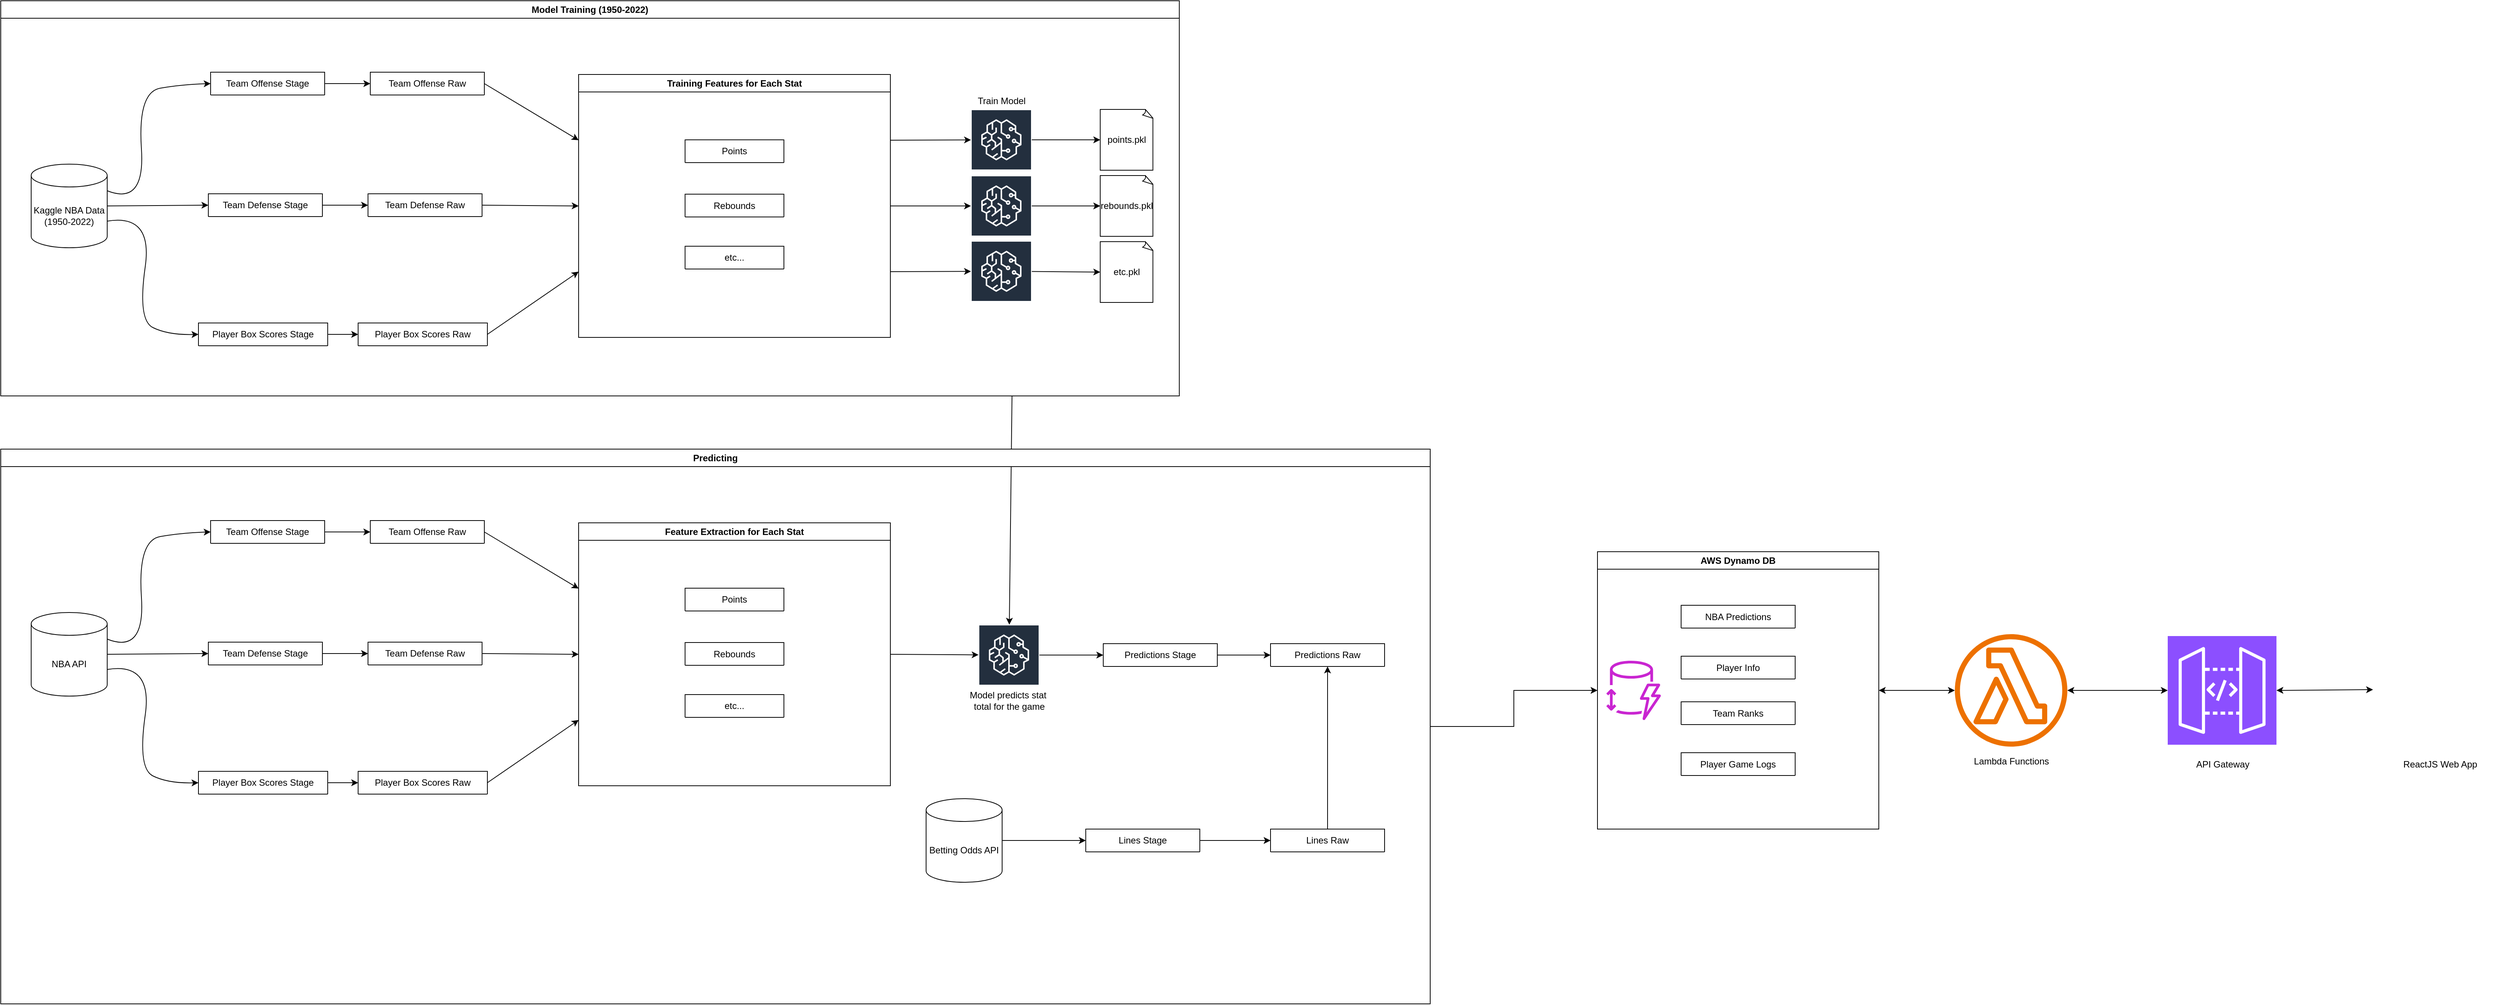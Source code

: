 <mxfile version="24.8.0">
  <diagram name="Page-1" id="JFrsFC2rWQHgnbXWtBbo">
    <mxGraphModel dx="2221" dy="2157" grid="1" gridSize="10" guides="1" tooltips="1" connect="1" arrows="1" fold="1" page="1" pageScale="1" pageWidth="850" pageHeight="1100" math="0" shadow="0">
      <root>
        <mxCell id="0" />
        <mxCell id="1" parent="0" />
        <mxCell id="1j9XLFPuUDsNMEg-5Tz7-1" value="Kaggle NBA Data (1950-2022)" style="shape=cylinder3;whiteSpace=wrap;html=1;boundedLbl=1;backgroundOutline=1;size=15;" vertex="1" parent="1">
          <mxGeometry x="80" y="95" width="100" height="110" as="geometry" />
        </mxCell>
        <mxCell id="1j9XLFPuUDsNMEg-5Tz7-4" value="" style="curved=1;endArrow=classic;html=1;rounded=0;exitX=1;exitY=0;exitDx=0;exitDy=75;exitPerimeter=0;entryX=0;entryY=0.5;entryDx=0;entryDy=0;" edge="1" parent="1" source="1j9XLFPuUDsNMEg-5Tz7-1" target="1j9XLFPuUDsNMEg-5Tz7-15">
          <mxGeometry width="50" height="50" relative="1" as="geometry">
            <mxPoint x="180" y="167" as="sourcePoint" />
            <mxPoint x="290" y="320" as="targetPoint" />
            <Array as="points">
              <mxPoint x="240" y="160" />
              <mxPoint x="220" y="300" />
              <mxPoint x="260" y="320" />
            </Array>
          </mxGeometry>
        </mxCell>
        <mxCell id="1j9XLFPuUDsNMEg-5Tz7-3" value="" style="curved=1;endArrow=classic;html=1;rounded=0;exitX=1;exitY=0;exitDx=0;exitDy=35;exitPerimeter=0;entryX=0;entryY=0.5;entryDx=0;entryDy=0;" edge="1" parent="1" source="1j9XLFPuUDsNMEg-5Tz7-1" target="1j9XLFPuUDsNMEg-5Tz7-21">
          <mxGeometry width="50" height="50" relative="1" as="geometry">
            <mxPoint x="180" y="140" as="sourcePoint" />
            <mxPoint x="290" y="-10.5" as="targetPoint" />
            <Array as="points">
              <mxPoint x="230" y="150" />
              <mxPoint x="220" />
              <mxPoint x="280" y="-10" />
            </Array>
          </mxGeometry>
        </mxCell>
        <mxCell id="1j9XLFPuUDsNMEg-5Tz7-11" value="" style="endArrow=classic;html=1;rounded=0;exitX=1;exitY=0.5;exitDx=0;exitDy=0;exitPerimeter=0;entryX=0;entryY=0.5;entryDx=0;entryDy=0;" edge="1" parent="1" source="1j9XLFPuUDsNMEg-5Tz7-1" target="1j9XLFPuUDsNMEg-5Tz7-19">
          <mxGeometry width="50" height="50" relative="1" as="geometry">
            <mxPoint x="270" y="170" as="sourcePoint" />
            <mxPoint x="250" y="147" as="targetPoint" />
          </mxGeometry>
        </mxCell>
        <mxCell id="1j9XLFPuUDsNMEg-5Tz7-32" style="edgeStyle=orthogonalEdgeStyle;rounded=0;orthogonalLoop=1;jettySize=auto;html=1;" edge="1" parent="1" source="1j9XLFPuUDsNMEg-5Tz7-15" target="1j9XLFPuUDsNMEg-5Tz7-24">
          <mxGeometry relative="1" as="geometry" />
        </mxCell>
        <mxCell id="1j9XLFPuUDsNMEg-5Tz7-15" value="Player Box Scores Stage" style="swimlane;fontStyle=0;childLayout=stackLayout;horizontal=1;startSize=30;horizontalStack=0;resizeParent=1;resizeParentMax=0;resizeLast=0;collapsible=1;marginBottom=0;whiteSpace=wrap;html=1;" vertex="1" collapsed="1" parent="1">
          <mxGeometry x="300" y="304" width="170" height="30" as="geometry">
            <mxRectangle x="300" y="290" width="140" height="60" as="alternateBounds" />
          </mxGeometry>
        </mxCell>
        <mxCell id="1j9XLFPuUDsNMEg-5Tz7-16" value="Player ID" style="text;strokeColor=none;fillColor=none;align=left;verticalAlign=middle;spacingLeft=4;spacingRight=4;overflow=hidden;points=[[0,0.5],[1,0.5]];portConstraint=eastwest;rotatable=0;whiteSpace=wrap;html=1;" vertex="1" parent="1j9XLFPuUDsNMEg-5Tz7-15">
          <mxGeometry y="30" width="140" height="30" as="geometry" />
        </mxCell>
        <mxCell id="1j9XLFPuUDsNMEg-5Tz7-19" value="Team Defense Stage" style="swimlane;fontStyle=0;childLayout=stackLayout;horizontal=1;startSize=30;horizontalStack=0;resizeParent=1;resizeParentMax=0;resizeLast=0;collapsible=1;marginBottom=0;whiteSpace=wrap;html=1;" vertex="1" collapsed="1" parent="1">
          <mxGeometry x="313" y="134" width="150" height="30" as="geometry">
            <mxRectangle x="300" y="120" width="140" height="60" as="alternateBounds" />
          </mxGeometry>
        </mxCell>
        <mxCell id="1j9XLFPuUDsNMEg-5Tz7-20" value="Player ID" style="text;strokeColor=none;fillColor=none;align=left;verticalAlign=middle;spacingLeft=4;spacingRight=4;overflow=hidden;points=[[0,0.5],[1,0.5]];portConstraint=eastwest;rotatable=0;whiteSpace=wrap;html=1;" vertex="1" parent="1j9XLFPuUDsNMEg-5Tz7-19">
          <mxGeometry y="30" width="140" height="30" as="geometry" />
        </mxCell>
        <mxCell id="1j9XLFPuUDsNMEg-5Tz7-21" value="Team Offense Stage" style="swimlane;fontStyle=0;childLayout=stackLayout;horizontal=1;startSize=30;horizontalStack=0;resizeParent=1;resizeParentMax=0;resizeLast=0;collapsible=1;marginBottom=0;whiteSpace=wrap;html=1;" vertex="1" collapsed="1" parent="1">
          <mxGeometry x="316" y="-26" width="150" height="30" as="geometry">
            <mxRectangle x="300" y="-40" width="140" height="60" as="alternateBounds" />
          </mxGeometry>
        </mxCell>
        <mxCell id="1j9XLFPuUDsNMEg-5Tz7-22" value="Player ID" style="text;strokeColor=none;fillColor=none;align=left;verticalAlign=middle;spacingLeft=4;spacingRight=4;overflow=hidden;points=[[0,0.5],[1,0.5]];portConstraint=eastwest;rotatable=0;whiteSpace=wrap;html=1;" vertex="1" parent="1j9XLFPuUDsNMEg-5Tz7-21">
          <mxGeometry y="30" width="140" height="30" as="geometry" />
        </mxCell>
        <mxCell id="1j9XLFPuUDsNMEg-5Tz7-24" value="Player Box Scores Raw" style="swimlane;fontStyle=0;childLayout=stackLayout;horizontal=1;startSize=30;horizontalStack=0;resizeParent=1;resizeParentMax=0;resizeLast=0;collapsible=1;marginBottom=0;whiteSpace=wrap;html=1;" vertex="1" collapsed="1" parent="1">
          <mxGeometry x="510" y="304" width="170" height="30" as="geometry">
            <mxRectangle x="510" y="290" width="140" height="60" as="alternateBounds" />
          </mxGeometry>
        </mxCell>
        <mxCell id="1j9XLFPuUDsNMEg-5Tz7-25" value="Player ID" style="text;strokeColor=none;fillColor=none;align=left;verticalAlign=middle;spacingLeft=4;spacingRight=4;overflow=hidden;points=[[0,0.5],[1,0.5]];portConstraint=eastwest;rotatable=0;whiteSpace=wrap;html=1;" vertex="1" parent="1j9XLFPuUDsNMEg-5Tz7-24">
          <mxGeometry y="30" width="140" height="30" as="geometry" />
        </mxCell>
        <mxCell id="1j9XLFPuUDsNMEg-5Tz7-26" value="Team Defense Raw" style="swimlane;fontStyle=0;childLayout=stackLayout;horizontal=1;startSize=30;horizontalStack=0;resizeParent=1;resizeParentMax=0;resizeLast=0;collapsible=1;marginBottom=0;whiteSpace=wrap;html=1;" vertex="1" collapsed="1" parent="1">
          <mxGeometry x="523" y="134" width="150" height="30" as="geometry">
            <mxRectangle x="510" y="120" width="140" height="60" as="alternateBounds" />
          </mxGeometry>
        </mxCell>
        <mxCell id="1j9XLFPuUDsNMEg-5Tz7-27" value="Player ID" style="text;strokeColor=none;fillColor=none;align=left;verticalAlign=middle;spacingLeft=4;spacingRight=4;overflow=hidden;points=[[0,0.5],[1,0.5]];portConstraint=eastwest;rotatable=0;whiteSpace=wrap;html=1;" vertex="1" parent="1j9XLFPuUDsNMEg-5Tz7-26">
          <mxGeometry y="30" width="140" height="30" as="geometry" />
        </mxCell>
        <mxCell id="1j9XLFPuUDsNMEg-5Tz7-28" value="Team Offense Raw" style="swimlane;fontStyle=0;childLayout=stackLayout;horizontal=1;startSize=30;horizontalStack=0;resizeParent=1;resizeParentMax=0;resizeLast=0;collapsible=1;marginBottom=0;whiteSpace=wrap;html=1;" vertex="1" collapsed="1" parent="1">
          <mxGeometry x="526" y="-26" width="150" height="30" as="geometry">
            <mxRectangle x="510" y="-40" width="140" height="60" as="alternateBounds" />
          </mxGeometry>
        </mxCell>
        <mxCell id="1j9XLFPuUDsNMEg-5Tz7-29" value="Player ID" style="text;strokeColor=none;fillColor=none;align=left;verticalAlign=middle;spacingLeft=4;spacingRight=4;overflow=hidden;points=[[0,0.5],[1,0.5]];portConstraint=eastwest;rotatable=0;whiteSpace=wrap;html=1;" vertex="1" parent="1j9XLFPuUDsNMEg-5Tz7-28">
          <mxGeometry y="30" width="140" height="30" as="geometry" />
        </mxCell>
        <mxCell id="1j9XLFPuUDsNMEg-5Tz7-30" style="edgeStyle=orthogonalEdgeStyle;rounded=0;orthogonalLoop=1;jettySize=auto;html=1;exitX=1;exitY=0.5;exitDx=0;exitDy=0;" edge="1" parent="1" source="1j9XLFPuUDsNMEg-5Tz7-21" target="1j9XLFPuUDsNMEg-5Tz7-28">
          <mxGeometry relative="1" as="geometry" />
        </mxCell>
        <mxCell id="1j9XLFPuUDsNMEg-5Tz7-31" style="edgeStyle=orthogonalEdgeStyle;rounded=0;orthogonalLoop=1;jettySize=auto;html=1;exitX=1;exitY=0.5;exitDx=0;exitDy=0;" edge="1" parent="1" source="1j9XLFPuUDsNMEg-5Tz7-19" target="1j9XLFPuUDsNMEg-5Tz7-26">
          <mxGeometry relative="1" as="geometry">
            <mxPoint x="523" y="164" as="targetPoint" />
          </mxGeometry>
        </mxCell>
        <mxCell id="1j9XLFPuUDsNMEg-5Tz7-37" value="" style="endArrow=classic;html=1;rounded=0;exitX=1;exitY=0.5;exitDx=0;exitDy=0;entryX=0;entryY=0.5;entryDx=0;entryDy=0;" edge="1" parent="1" source="1j9XLFPuUDsNMEg-5Tz7-26" target="1j9XLFPuUDsNMEg-5Tz7-45">
          <mxGeometry width="50" height="50" relative="1" as="geometry">
            <mxPoint x="680" y="145" as="sourcePoint" />
            <mxPoint x="760" y="35" as="targetPoint" />
          </mxGeometry>
        </mxCell>
        <mxCell id="1j9XLFPuUDsNMEg-5Tz7-38" value="" style="endArrow=classic;html=1;rounded=0;exitX=1;exitY=0.5;exitDx=0;exitDy=0;entryX=0;entryY=0.25;entryDx=0;entryDy=0;" edge="1" parent="1" source="1j9XLFPuUDsNMEg-5Tz7-28" target="1j9XLFPuUDsNMEg-5Tz7-45">
          <mxGeometry width="50" height="50" relative="1" as="geometry">
            <mxPoint x="700" y="4" as="sourcePoint" />
            <mxPoint x="760" y="20" as="targetPoint" />
          </mxGeometry>
        </mxCell>
        <mxCell id="1j9XLFPuUDsNMEg-5Tz7-39" value="" style="endArrow=classic;html=1;rounded=0;exitX=1;exitY=0.5;exitDx=0;exitDy=0;entryX=0;entryY=0.75;entryDx=0;entryDy=0;" edge="1" parent="1" source="1j9XLFPuUDsNMEg-5Tz7-24" target="1j9XLFPuUDsNMEg-5Tz7-45">
          <mxGeometry width="50" height="50" relative="1" as="geometry">
            <mxPoint x="700" y="205" as="sourcePoint" />
            <mxPoint x="760" y="50" as="targetPoint" />
          </mxGeometry>
        </mxCell>
        <mxCell id="1j9XLFPuUDsNMEg-5Tz7-45" value="Training Features for Each Stat" style="swimlane;whiteSpace=wrap;html=1;" vertex="1" parent="1">
          <mxGeometry x="800" y="-23" width="410" height="346" as="geometry" />
        </mxCell>
        <mxCell id="1j9XLFPuUDsNMEg-5Tz7-46" value="Points" style="swimlane;fontStyle=0;childLayout=stackLayout;horizontal=1;startSize=30;horizontalStack=0;resizeParent=1;resizeParentMax=0;resizeLast=0;collapsible=1;marginBottom=0;whiteSpace=wrap;html=1;" vertex="1" collapsed="1" parent="1j9XLFPuUDsNMEg-5Tz7-45">
          <mxGeometry x="140" y="86" width="130" height="30" as="geometry">
            <mxRectangle x="150" y="38" width="140" height="120" as="alternateBounds" />
          </mxGeometry>
        </mxCell>
        <mxCell id="1j9XLFPuUDsNMEg-5Tz7-47" value="Item 1" style="text;strokeColor=none;fillColor=none;align=left;verticalAlign=middle;spacingLeft=4;spacingRight=4;overflow=hidden;points=[[0,0.5],[1,0.5]];portConstraint=eastwest;rotatable=0;whiteSpace=wrap;html=1;" vertex="1" parent="1j9XLFPuUDsNMEg-5Tz7-46">
          <mxGeometry y="30" width="140" height="30" as="geometry" />
        </mxCell>
        <mxCell id="1j9XLFPuUDsNMEg-5Tz7-48" value="Item 2" style="text;strokeColor=none;fillColor=none;align=left;verticalAlign=middle;spacingLeft=4;spacingRight=4;overflow=hidden;points=[[0,0.5],[1,0.5]];portConstraint=eastwest;rotatable=0;whiteSpace=wrap;html=1;" vertex="1" parent="1j9XLFPuUDsNMEg-5Tz7-46">
          <mxGeometry y="60" width="140" height="30" as="geometry" />
        </mxCell>
        <mxCell id="1j9XLFPuUDsNMEg-5Tz7-49" value="Item 3" style="text;strokeColor=none;fillColor=none;align=left;verticalAlign=middle;spacingLeft=4;spacingRight=4;overflow=hidden;points=[[0,0.5],[1,0.5]];portConstraint=eastwest;rotatable=0;whiteSpace=wrap;html=1;" vertex="1" parent="1j9XLFPuUDsNMEg-5Tz7-46">
          <mxGeometry y="90" width="140" height="30" as="geometry" />
        </mxCell>
        <mxCell id="1j9XLFPuUDsNMEg-5Tz7-54" value="etc..." style="swimlane;fontStyle=0;childLayout=stackLayout;horizontal=1;startSize=30;horizontalStack=0;resizeParent=1;resizeParentMax=0;resizeLast=0;collapsible=1;marginBottom=0;whiteSpace=wrap;html=1;" vertex="1" collapsed="1" parent="1j9XLFPuUDsNMEg-5Tz7-45">
          <mxGeometry x="140" y="226" width="130" height="30" as="geometry">
            <mxRectangle x="150" y="38" width="140" height="120" as="alternateBounds" />
          </mxGeometry>
        </mxCell>
        <mxCell id="1j9XLFPuUDsNMEg-5Tz7-55" value="Item 1" style="text;strokeColor=none;fillColor=none;align=left;verticalAlign=middle;spacingLeft=4;spacingRight=4;overflow=hidden;points=[[0,0.5],[1,0.5]];portConstraint=eastwest;rotatable=0;whiteSpace=wrap;html=1;" vertex="1" parent="1j9XLFPuUDsNMEg-5Tz7-54">
          <mxGeometry y="30" width="140" height="30" as="geometry" />
        </mxCell>
        <mxCell id="1j9XLFPuUDsNMEg-5Tz7-56" value="Item 2" style="text;strokeColor=none;fillColor=none;align=left;verticalAlign=middle;spacingLeft=4;spacingRight=4;overflow=hidden;points=[[0,0.5],[1,0.5]];portConstraint=eastwest;rotatable=0;whiteSpace=wrap;html=1;" vertex="1" parent="1j9XLFPuUDsNMEg-5Tz7-54">
          <mxGeometry y="60" width="140" height="30" as="geometry" />
        </mxCell>
        <mxCell id="1j9XLFPuUDsNMEg-5Tz7-57" value="Item 3" style="text;strokeColor=none;fillColor=none;align=left;verticalAlign=middle;spacingLeft=4;spacingRight=4;overflow=hidden;points=[[0,0.5],[1,0.5]];portConstraint=eastwest;rotatable=0;whiteSpace=wrap;html=1;" vertex="1" parent="1j9XLFPuUDsNMEg-5Tz7-54">
          <mxGeometry y="90" width="140" height="30" as="geometry" />
        </mxCell>
        <mxCell id="1j9XLFPuUDsNMEg-5Tz7-50" value="Rebounds" style="swimlane;fontStyle=0;childLayout=stackLayout;horizontal=1;startSize=30;horizontalStack=0;resizeParent=1;resizeParentMax=0;resizeLast=0;collapsible=1;marginBottom=0;whiteSpace=wrap;html=1;" vertex="1" collapsed="1" parent="1j9XLFPuUDsNMEg-5Tz7-45">
          <mxGeometry x="140" y="157.5" width="130" height="30" as="geometry">
            <mxRectangle x="150" y="38" width="140" height="120" as="alternateBounds" />
          </mxGeometry>
        </mxCell>
        <mxCell id="1j9XLFPuUDsNMEg-5Tz7-51" value="Item 1" style="text;strokeColor=none;fillColor=none;align=left;verticalAlign=middle;spacingLeft=4;spacingRight=4;overflow=hidden;points=[[0,0.5],[1,0.5]];portConstraint=eastwest;rotatable=0;whiteSpace=wrap;html=1;" vertex="1" parent="1j9XLFPuUDsNMEg-5Tz7-50">
          <mxGeometry y="30" width="140" height="30" as="geometry" />
        </mxCell>
        <mxCell id="1j9XLFPuUDsNMEg-5Tz7-52" value="Item 2" style="text;strokeColor=none;fillColor=none;align=left;verticalAlign=middle;spacingLeft=4;spacingRight=4;overflow=hidden;points=[[0,0.5],[1,0.5]];portConstraint=eastwest;rotatable=0;whiteSpace=wrap;html=1;" vertex="1" parent="1j9XLFPuUDsNMEg-5Tz7-50">
          <mxGeometry y="60" width="140" height="30" as="geometry" />
        </mxCell>
        <mxCell id="1j9XLFPuUDsNMEg-5Tz7-53" value="Item 3" style="text;strokeColor=none;fillColor=none;align=left;verticalAlign=middle;spacingLeft=4;spacingRight=4;overflow=hidden;points=[[0,0.5],[1,0.5]];portConstraint=eastwest;rotatable=0;whiteSpace=wrap;html=1;" vertex="1" parent="1j9XLFPuUDsNMEg-5Tz7-50">
          <mxGeometry y="90" width="140" height="30" as="geometry" />
        </mxCell>
        <mxCell id="1j9XLFPuUDsNMEg-5Tz7-58" value="points.pkl" style="whiteSpace=wrap;html=1;shape=mxgraph.basic.document" vertex="1" parent="1">
          <mxGeometry x="1486" y="23" width="70" height="80" as="geometry" />
        </mxCell>
        <mxCell id="1j9XLFPuUDsNMEg-5Tz7-59" value="" style="sketch=0;outlineConnect=0;fontColor=#232F3E;gradientColor=none;strokeColor=#ffffff;fillColor=#232F3E;dashed=0;verticalLabelPosition=middle;verticalAlign=bottom;align=center;html=1;whiteSpace=wrap;fontSize=10;fontStyle=1;spacing=3;shape=mxgraph.aws4.productIcon;prIcon=mxgraph.aws4.sagemaker;" vertex="1" parent="1">
          <mxGeometry x="1316" y="23" width="80" height="80" as="geometry" />
        </mxCell>
        <mxCell id="1j9XLFPuUDsNMEg-5Tz7-60" value="" style="endArrow=classic;html=1;rounded=0;exitX=1;exitY=0.25;exitDx=0;exitDy=0;" edge="1" parent="1" source="1j9XLFPuUDsNMEg-5Tz7-45" target="1j9XLFPuUDsNMEg-5Tz7-59">
          <mxGeometry width="50" height="50" relative="1" as="geometry">
            <mxPoint x="1250" y="163" as="sourcePoint" />
            <mxPoint x="1300" y="113" as="targetPoint" />
          </mxGeometry>
        </mxCell>
        <mxCell id="1j9XLFPuUDsNMEg-5Tz7-61" value="" style="endArrow=classic;html=1;rounded=0;entryX=0;entryY=0.5;entryDx=0;entryDy=0;entryPerimeter=0;" edge="1" parent="1" source="1j9XLFPuUDsNMEg-5Tz7-59" target="1j9XLFPuUDsNMEg-5Tz7-58">
          <mxGeometry width="50" height="50" relative="1" as="geometry">
            <mxPoint x="1236" y="183" as="sourcePoint" />
            <mxPoint x="1286" y="133" as="targetPoint" />
          </mxGeometry>
        </mxCell>
        <mxCell id="1j9XLFPuUDsNMEg-5Tz7-62" value="rebounds.pkl" style="whiteSpace=wrap;html=1;shape=mxgraph.basic.document" vertex="1" parent="1">
          <mxGeometry x="1486" y="110" width="70" height="80" as="geometry" />
        </mxCell>
        <mxCell id="1j9XLFPuUDsNMEg-5Tz7-63" value="" style="sketch=0;outlineConnect=0;fontColor=#232F3E;gradientColor=none;strokeColor=#ffffff;fillColor=#232F3E;dashed=0;verticalLabelPosition=middle;verticalAlign=bottom;align=center;html=1;whiteSpace=wrap;fontSize=10;fontStyle=1;spacing=3;shape=mxgraph.aws4.productIcon;prIcon=mxgraph.aws4.sagemaker;" vertex="1" parent="1">
          <mxGeometry x="1316" y="110" width="80" height="80" as="geometry" />
        </mxCell>
        <mxCell id="1j9XLFPuUDsNMEg-5Tz7-64" value="" style="endArrow=classic;html=1;rounded=0;exitX=1;exitY=0.5;exitDx=0;exitDy=0;" edge="1" parent="1" target="1j9XLFPuUDsNMEg-5Tz7-63" source="1j9XLFPuUDsNMEg-5Tz7-45">
          <mxGeometry width="50" height="50" relative="1" as="geometry">
            <mxPoint x="1250" y="133" as="sourcePoint" />
            <mxPoint x="1300" y="202" as="targetPoint" />
          </mxGeometry>
        </mxCell>
        <mxCell id="1j9XLFPuUDsNMEg-5Tz7-65" value="" style="endArrow=classic;html=1;rounded=0;entryX=0;entryY=0.5;entryDx=0;entryDy=0;entryPerimeter=0;" edge="1" parent="1" source="1j9XLFPuUDsNMEg-5Tz7-63" target="1j9XLFPuUDsNMEg-5Tz7-62">
          <mxGeometry width="50" height="50" relative="1" as="geometry">
            <mxPoint x="1236" y="270" as="sourcePoint" />
            <mxPoint x="1286" y="220" as="targetPoint" />
          </mxGeometry>
        </mxCell>
        <mxCell id="1j9XLFPuUDsNMEg-5Tz7-66" value="etc.pkl" style="whiteSpace=wrap;html=1;shape=mxgraph.basic.document" vertex="1" parent="1">
          <mxGeometry x="1486" y="197" width="70" height="80" as="geometry" />
        </mxCell>
        <mxCell id="1j9XLFPuUDsNMEg-5Tz7-67" value="" style="sketch=0;outlineConnect=0;fontColor=#232F3E;gradientColor=none;strokeColor=#ffffff;fillColor=#232F3E;dashed=0;verticalLabelPosition=middle;verticalAlign=bottom;align=center;html=1;whiteSpace=wrap;fontSize=10;fontStyle=1;spacing=3;shape=mxgraph.aws4.productIcon;prIcon=mxgraph.aws4.sagemaker;" vertex="1" parent="1">
          <mxGeometry x="1316" y="196" width="80" height="80" as="geometry" />
        </mxCell>
        <mxCell id="1j9XLFPuUDsNMEg-5Tz7-68" value="" style="endArrow=classic;html=1;rounded=0;exitX=1;exitY=0.75;exitDx=0;exitDy=0;" edge="1" parent="1" target="1j9XLFPuUDsNMEg-5Tz7-67" source="1j9XLFPuUDsNMEg-5Tz7-45">
          <mxGeometry width="50" height="50" relative="1" as="geometry">
            <mxPoint x="1270" y="293" as="sourcePoint" />
            <mxPoint x="1340" y="317" as="targetPoint" />
          </mxGeometry>
        </mxCell>
        <mxCell id="1j9XLFPuUDsNMEg-5Tz7-69" value="" style="endArrow=classic;html=1;rounded=0;entryX=0;entryY=0.5;entryDx=0;entryDy=0;entryPerimeter=0;" edge="1" parent="1" source="1j9XLFPuUDsNMEg-5Tz7-67" target="1j9XLFPuUDsNMEg-5Tz7-66">
          <mxGeometry width="50" height="50" relative="1" as="geometry">
            <mxPoint x="1276" y="387" as="sourcePoint" />
            <mxPoint x="1326" y="337" as="targetPoint" />
          </mxGeometry>
        </mxCell>
        <mxCell id="1j9XLFPuUDsNMEg-5Tz7-92" value="Model Training (1950-2022)" style="swimlane;whiteSpace=wrap;html=1;" vertex="1" parent="1">
          <mxGeometry x="40" y="-120" width="1550" height="520" as="geometry" />
        </mxCell>
        <mxCell id="1j9XLFPuUDsNMEg-5Tz7-183" value="Train Model" style="text;html=1;align=center;verticalAlign=middle;resizable=0;points=[];autosize=1;strokeColor=none;fillColor=none;" vertex="1" parent="1j9XLFPuUDsNMEg-5Tz7-92">
          <mxGeometry x="1271" y="117" width="90" height="30" as="geometry" />
        </mxCell>
        <mxCell id="1j9XLFPuUDsNMEg-5Tz7-195" value="" style="endArrow=classic;html=1;rounded=0;" edge="1" parent="1j9XLFPuUDsNMEg-5Tz7-92" target="1j9XLFPuUDsNMEg-5Tz7-185">
          <mxGeometry width="50" height="50" relative="1" as="geometry">
            <mxPoint x="1330" y="520" as="sourcePoint" />
            <mxPoint x="1360" y="450" as="targetPoint" />
          </mxGeometry>
        </mxCell>
        <mxCell id="1j9XLFPuUDsNMEg-5Tz7-128" value="NBA API" style="shape=cylinder3;whiteSpace=wrap;html=1;boundedLbl=1;backgroundOutline=1;size=15;" vertex="1" parent="1">
          <mxGeometry x="80" y="685" width="100" height="110" as="geometry" />
        </mxCell>
        <mxCell id="1j9XLFPuUDsNMEg-5Tz7-129" value="" style="curved=1;endArrow=classic;html=1;rounded=0;exitX=1;exitY=0;exitDx=0;exitDy=75;exitPerimeter=0;entryX=0;entryY=0.5;entryDx=0;entryDy=0;" edge="1" parent="1" source="1j9XLFPuUDsNMEg-5Tz7-128" target="1j9XLFPuUDsNMEg-5Tz7-133">
          <mxGeometry width="50" height="50" relative="1" as="geometry">
            <mxPoint x="180" y="757" as="sourcePoint" />
            <mxPoint x="290" y="910" as="targetPoint" />
            <Array as="points">
              <mxPoint x="240" y="750" />
              <mxPoint x="220" y="890" />
              <mxPoint x="260" y="910" />
            </Array>
          </mxGeometry>
        </mxCell>
        <mxCell id="1j9XLFPuUDsNMEg-5Tz7-130" value="" style="curved=1;endArrow=classic;html=1;rounded=0;exitX=1;exitY=0;exitDx=0;exitDy=35;exitPerimeter=0;entryX=0;entryY=0.5;entryDx=0;entryDy=0;" edge="1" parent="1" source="1j9XLFPuUDsNMEg-5Tz7-128" target="1j9XLFPuUDsNMEg-5Tz7-137">
          <mxGeometry width="50" height="50" relative="1" as="geometry">
            <mxPoint x="180" y="730" as="sourcePoint" />
            <mxPoint x="290" y="579.5" as="targetPoint" />
            <Array as="points">
              <mxPoint x="230" y="740" />
              <mxPoint x="220" y="590" />
              <mxPoint x="280" y="580" />
            </Array>
          </mxGeometry>
        </mxCell>
        <mxCell id="1j9XLFPuUDsNMEg-5Tz7-131" value="" style="endArrow=classic;html=1;rounded=0;exitX=1;exitY=0.5;exitDx=0;exitDy=0;exitPerimeter=0;entryX=0;entryY=0.5;entryDx=0;entryDy=0;" edge="1" parent="1" source="1j9XLFPuUDsNMEg-5Tz7-128" target="1j9XLFPuUDsNMEg-5Tz7-135">
          <mxGeometry width="50" height="50" relative="1" as="geometry">
            <mxPoint x="270" y="760" as="sourcePoint" />
            <mxPoint x="250" y="737" as="targetPoint" />
          </mxGeometry>
        </mxCell>
        <mxCell id="1j9XLFPuUDsNMEg-5Tz7-132" style="edgeStyle=orthogonalEdgeStyle;rounded=0;orthogonalLoop=1;jettySize=auto;html=1;" edge="1" parent="1" source="1j9XLFPuUDsNMEg-5Tz7-133" target="1j9XLFPuUDsNMEg-5Tz7-139">
          <mxGeometry relative="1" as="geometry" />
        </mxCell>
        <mxCell id="1j9XLFPuUDsNMEg-5Tz7-133" value="Player Box Scores Stage" style="swimlane;fontStyle=0;childLayout=stackLayout;horizontal=1;startSize=30;horizontalStack=0;resizeParent=1;resizeParentMax=0;resizeLast=0;collapsible=1;marginBottom=0;whiteSpace=wrap;html=1;" vertex="1" collapsed="1" parent="1">
          <mxGeometry x="300" y="894" width="170" height="30" as="geometry">
            <mxRectangle x="300" y="290" width="140" height="60" as="alternateBounds" />
          </mxGeometry>
        </mxCell>
        <mxCell id="1j9XLFPuUDsNMEg-5Tz7-134" value="Player ID" style="text;strokeColor=none;fillColor=none;align=left;verticalAlign=middle;spacingLeft=4;spacingRight=4;overflow=hidden;points=[[0,0.5],[1,0.5]];portConstraint=eastwest;rotatable=0;whiteSpace=wrap;html=1;" vertex="1" parent="1j9XLFPuUDsNMEg-5Tz7-133">
          <mxGeometry y="30" width="140" height="30" as="geometry" />
        </mxCell>
        <mxCell id="1j9XLFPuUDsNMEg-5Tz7-135" value="Team Defense Stage" style="swimlane;fontStyle=0;childLayout=stackLayout;horizontal=1;startSize=30;horizontalStack=0;resizeParent=1;resizeParentMax=0;resizeLast=0;collapsible=1;marginBottom=0;whiteSpace=wrap;html=1;" vertex="1" collapsed="1" parent="1">
          <mxGeometry x="313" y="724" width="150" height="30" as="geometry">
            <mxRectangle x="300" y="120" width="140" height="60" as="alternateBounds" />
          </mxGeometry>
        </mxCell>
        <mxCell id="1j9XLFPuUDsNMEg-5Tz7-136" value="Player ID" style="text;strokeColor=none;fillColor=none;align=left;verticalAlign=middle;spacingLeft=4;spacingRight=4;overflow=hidden;points=[[0,0.5],[1,0.5]];portConstraint=eastwest;rotatable=0;whiteSpace=wrap;html=1;" vertex="1" parent="1j9XLFPuUDsNMEg-5Tz7-135">
          <mxGeometry y="30" width="140" height="30" as="geometry" />
        </mxCell>
        <mxCell id="1j9XLFPuUDsNMEg-5Tz7-137" value="Team Offense Stage" style="swimlane;fontStyle=0;childLayout=stackLayout;horizontal=1;startSize=30;horizontalStack=0;resizeParent=1;resizeParentMax=0;resizeLast=0;collapsible=1;marginBottom=0;whiteSpace=wrap;html=1;" vertex="1" collapsed="1" parent="1">
          <mxGeometry x="316" y="564" width="150" height="30" as="geometry">
            <mxRectangle x="300" y="-40" width="140" height="60" as="alternateBounds" />
          </mxGeometry>
        </mxCell>
        <mxCell id="1j9XLFPuUDsNMEg-5Tz7-138" value="Player ID" style="text;strokeColor=none;fillColor=none;align=left;verticalAlign=middle;spacingLeft=4;spacingRight=4;overflow=hidden;points=[[0,0.5],[1,0.5]];portConstraint=eastwest;rotatable=0;whiteSpace=wrap;html=1;" vertex="1" parent="1j9XLFPuUDsNMEg-5Tz7-137">
          <mxGeometry y="30" width="140" height="30" as="geometry" />
        </mxCell>
        <mxCell id="1j9XLFPuUDsNMEg-5Tz7-139" value="Player Box Scores Raw" style="swimlane;fontStyle=0;childLayout=stackLayout;horizontal=1;startSize=30;horizontalStack=0;resizeParent=1;resizeParentMax=0;resizeLast=0;collapsible=1;marginBottom=0;whiteSpace=wrap;html=1;" vertex="1" collapsed="1" parent="1">
          <mxGeometry x="510" y="894" width="170" height="30" as="geometry">
            <mxRectangle x="510" y="290" width="140" height="60" as="alternateBounds" />
          </mxGeometry>
        </mxCell>
        <mxCell id="1j9XLFPuUDsNMEg-5Tz7-140" value="Player ID" style="text;strokeColor=none;fillColor=none;align=left;verticalAlign=middle;spacingLeft=4;spacingRight=4;overflow=hidden;points=[[0,0.5],[1,0.5]];portConstraint=eastwest;rotatable=0;whiteSpace=wrap;html=1;" vertex="1" parent="1j9XLFPuUDsNMEg-5Tz7-139">
          <mxGeometry y="30" width="140" height="30" as="geometry" />
        </mxCell>
        <mxCell id="1j9XLFPuUDsNMEg-5Tz7-141" value="Team Defense Raw" style="swimlane;fontStyle=0;childLayout=stackLayout;horizontal=1;startSize=30;horizontalStack=0;resizeParent=1;resizeParentMax=0;resizeLast=0;collapsible=1;marginBottom=0;whiteSpace=wrap;html=1;" vertex="1" collapsed="1" parent="1">
          <mxGeometry x="523" y="724" width="150" height="30" as="geometry">
            <mxRectangle x="510" y="120" width="140" height="60" as="alternateBounds" />
          </mxGeometry>
        </mxCell>
        <mxCell id="1j9XLFPuUDsNMEg-5Tz7-142" value="Player ID" style="text;strokeColor=none;fillColor=none;align=left;verticalAlign=middle;spacingLeft=4;spacingRight=4;overflow=hidden;points=[[0,0.5],[1,0.5]];portConstraint=eastwest;rotatable=0;whiteSpace=wrap;html=1;" vertex="1" parent="1j9XLFPuUDsNMEg-5Tz7-141">
          <mxGeometry y="30" width="140" height="30" as="geometry" />
        </mxCell>
        <mxCell id="1j9XLFPuUDsNMEg-5Tz7-143" value="Team Offense Raw" style="swimlane;fontStyle=0;childLayout=stackLayout;horizontal=1;startSize=30;horizontalStack=0;resizeParent=1;resizeParentMax=0;resizeLast=0;collapsible=1;marginBottom=0;whiteSpace=wrap;html=1;" vertex="1" collapsed="1" parent="1">
          <mxGeometry x="526" y="564" width="150" height="30" as="geometry">
            <mxRectangle x="510" y="-40" width="140" height="60" as="alternateBounds" />
          </mxGeometry>
        </mxCell>
        <mxCell id="1j9XLFPuUDsNMEg-5Tz7-144" value="Player ID" style="text;strokeColor=none;fillColor=none;align=left;verticalAlign=middle;spacingLeft=4;spacingRight=4;overflow=hidden;points=[[0,0.5],[1,0.5]];portConstraint=eastwest;rotatable=0;whiteSpace=wrap;html=1;" vertex="1" parent="1j9XLFPuUDsNMEg-5Tz7-143">
          <mxGeometry y="30" width="140" height="30" as="geometry" />
        </mxCell>
        <mxCell id="1j9XLFPuUDsNMEg-5Tz7-145" style="edgeStyle=orthogonalEdgeStyle;rounded=0;orthogonalLoop=1;jettySize=auto;html=1;exitX=1;exitY=0.5;exitDx=0;exitDy=0;" edge="1" parent="1" source="1j9XLFPuUDsNMEg-5Tz7-137" target="1j9XLFPuUDsNMEg-5Tz7-143">
          <mxGeometry relative="1" as="geometry" />
        </mxCell>
        <mxCell id="1j9XLFPuUDsNMEg-5Tz7-146" style="edgeStyle=orthogonalEdgeStyle;rounded=0;orthogonalLoop=1;jettySize=auto;html=1;exitX=1;exitY=0.5;exitDx=0;exitDy=0;" edge="1" parent="1" source="1j9XLFPuUDsNMEg-5Tz7-135" target="1j9XLFPuUDsNMEg-5Tz7-141">
          <mxGeometry relative="1" as="geometry">
            <mxPoint x="523" y="754" as="targetPoint" />
          </mxGeometry>
        </mxCell>
        <mxCell id="1j9XLFPuUDsNMEg-5Tz7-147" value="" style="endArrow=classic;html=1;rounded=0;exitX=1;exitY=0.5;exitDx=0;exitDy=0;entryX=0;entryY=0.5;entryDx=0;entryDy=0;" edge="1" parent="1" source="1j9XLFPuUDsNMEg-5Tz7-141" target="1j9XLFPuUDsNMEg-5Tz7-150">
          <mxGeometry width="50" height="50" relative="1" as="geometry">
            <mxPoint x="680" y="735" as="sourcePoint" />
            <mxPoint x="760" y="625" as="targetPoint" />
          </mxGeometry>
        </mxCell>
        <mxCell id="1j9XLFPuUDsNMEg-5Tz7-148" value="" style="endArrow=classic;html=1;rounded=0;exitX=1;exitY=0.5;exitDx=0;exitDy=0;entryX=0;entryY=0.25;entryDx=0;entryDy=0;" edge="1" parent="1" source="1j9XLFPuUDsNMEg-5Tz7-143" target="1j9XLFPuUDsNMEg-5Tz7-150">
          <mxGeometry width="50" height="50" relative="1" as="geometry">
            <mxPoint x="700" y="594" as="sourcePoint" />
            <mxPoint x="760" y="610" as="targetPoint" />
          </mxGeometry>
        </mxCell>
        <mxCell id="1j9XLFPuUDsNMEg-5Tz7-149" value="" style="endArrow=classic;html=1;rounded=0;exitX=1;exitY=0.5;exitDx=0;exitDy=0;entryX=0;entryY=0.75;entryDx=0;entryDy=0;" edge="1" parent="1" source="1j9XLFPuUDsNMEg-5Tz7-139" target="1j9XLFPuUDsNMEg-5Tz7-150">
          <mxGeometry width="50" height="50" relative="1" as="geometry">
            <mxPoint x="700" y="795" as="sourcePoint" />
            <mxPoint x="760" y="640" as="targetPoint" />
          </mxGeometry>
        </mxCell>
        <mxCell id="1j9XLFPuUDsNMEg-5Tz7-150" value="Feature Extraction for Each Stat" style="swimlane;whiteSpace=wrap;html=1;" vertex="1" parent="1">
          <mxGeometry x="800" y="567" width="410" height="346" as="geometry" />
        </mxCell>
        <mxCell id="1j9XLFPuUDsNMEg-5Tz7-151" value="Points" style="swimlane;fontStyle=0;childLayout=stackLayout;horizontal=1;startSize=30;horizontalStack=0;resizeParent=1;resizeParentMax=0;resizeLast=0;collapsible=1;marginBottom=0;whiteSpace=wrap;html=1;" vertex="1" collapsed="1" parent="1j9XLFPuUDsNMEg-5Tz7-150">
          <mxGeometry x="140" y="86" width="130" height="30" as="geometry">
            <mxRectangle x="150" y="38" width="140" height="120" as="alternateBounds" />
          </mxGeometry>
        </mxCell>
        <mxCell id="1j9XLFPuUDsNMEg-5Tz7-152" value="Item 1" style="text;strokeColor=none;fillColor=none;align=left;verticalAlign=middle;spacingLeft=4;spacingRight=4;overflow=hidden;points=[[0,0.5],[1,0.5]];portConstraint=eastwest;rotatable=0;whiteSpace=wrap;html=1;" vertex="1" parent="1j9XLFPuUDsNMEg-5Tz7-151">
          <mxGeometry y="30" width="140" height="30" as="geometry" />
        </mxCell>
        <mxCell id="1j9XLFPuUDsNMEg-5Tz7-153" value="Item 2" style="text;strokeColor=none;fillColor=none;align=left;verticalAlign=middle;spacingLeft=4;spacingRight=4;overflow=hidden;points=[[0,0.5],[1,0.5]];portConstraint=eastwest;rotatable=0;whiteSpace=wrap;html=1;" vertex="1" parent="1j9XLFPuUDsNMEg-5Tz7-151">
          <mxGeometry y="60" width="140" height="30" as="geometry" />
        </mxCell>
        <mxCell id="1j9XLFPuUDsNMEg-5Tz7-154" value="Item 3" style="text;strokeColor=none;fillColor=none;align=left;verticalAlign=middle;spacingLeft=4;spacingRight=4;overflow=hidden;points=[[0,0.5],[1,0.5]];portConstraint=eastwest;rotatable=0;whiteSpace=wrap;html=1;" vertex="1" parent="1j9XLFPuUDsNMEg-5Tz7-151">
          <mxGeometry y="90" width="140" height="30" as="geometry" />
        </mxCell>
        <mxCell id="1j9XLFPuUDsNMEg-5Tz7-155" value="etc..." style="swimlane;fontStyle=0;childLayout=stackLayout;horizontal=1;startSize=30;horizontalStack=0;resizeParent=1;resizeParentMax=0;resizeLast=0;collapsible=1;marginBottom=0;whiteSpace=wrap;html=1;" vertex="1" collapsed="1" parent="1j9XLFPuUDsNMEg-5Tz7-150">
          <mxGeometry x="140" y="226" width="130" height="30" as="geometry">
            <mxRectangle x="150" y="38" width="140" height="120" as="alternateBounds" />
          </mxGeometry>
        </mxCell>
        <mxCell id="1j9XLFPuUDsNMEg-5Tz7-156" value="Item 1" style="text;strokeColor=none;fillColor=none;align=left;verticalAlign=middle;spacingLeft=4;spacingRight=4;overflow=hidden;points=[[0,0.5],[1,0.5]];portConstraint=eastwest;rotatable=0;whiteSpace=wrap;html=1;" vertex="1" parent="1j9XLFPuUDsNMEg-5Tz7-155">
          <mxGeometry y="30" width="140" height="30" as="geometry" />
        </mxCell>
        <mxCell id="1j9XLFPuUDsNMEg-5Tz7-157" value="Item 2" style="text;strokeColor=none;fillColor=none;align=left;verticalAlign=middle;spacingLeft=4;spacingRight=4;overflow=hidden;points=[[0,0.5],[1,0.5]];portConstraint=eastwest;rotatable=0;whiteSpace=wrap;html=1;" vertex="1" parent="1j9XLFPuUDsNMEg-5Tz7-155">
          <mxGeometry y="60" width="140" height="30" as="geometry" />
        </mxCell>
        <mxCell id="1j9XLFPuUDsNMEg-5Tz7-158" value="Item 3" style="text;strokeColor=none;fillColor=none;align=left;verticalAlign=middle;spacingLeft=4;spacingRight=4;overflow=hidden;points=[[0,0.5],[1,0.5]];portConstraint=eastwest;rotatable=0;whiteSpace=wrap;html=1;" vertex="1" parent="1j9XLFPuUDsNMEg-5Tz7-155">
          <mxGeometry y="90" width="140" height="30" as="geometry" />
        </mxCell>
        <mxCell id="1j9XLFPuUDsNMEg-5Tz7-159" value="Rebounds" style="swimlane;fontStyle=0;childLayout=stackLayout;horizontal=1;startSize=30;horizontalStack=0;resizeParent=1;resizeParentMax=0;resizeLast=0;collapsible=1;marginBottom=0;whiteSpace=wrap;html=1;" vertex="1" collapsed="1" parent="1j9XLFPuUDsNMEg-5Tz7-150">
          <mxGeometry x="140" y="157.5" width="130" height="30" as="geometry">
            <mxRectangle x="150" y="38" width="140" height="120" as="alternateBounds" />
          </mxGeometry>
        </mxCell>
        <mxCell id="1j9XLFPuUDsNMEg-5Tz7-160" value="Item 1" style="text;strokeColor=none;fillColor=none;align=left;verticalAlign=middle;spacingLeft=4;spacingRight=4;overflow=hidden;points=[[0,0.5],[1,0.5]];portConstraint=eastwest;rotatable=0;whiteSpace=wrap;html=1;" vertex="1" parent="1j9XLFPuUDsNMEg-5Tz7-159">
          <mxGeometry y="30" width="140" height="30" as="geometry" />
        </mxCell>
        <mxCell id="1j9XLFPuUDsNMEg-5Tz7-161" value="Item 2" style="text;strokeColor=none;fillColor=none;align=left;verticalAlign=middle;spacingLeft=4;spacingRight=4;overflow=hidden;points=[[0,0.5],[1,0.5]];portConstraint=eastwest;rotatable=0;whiteSpace=wrap;html=1;" vertex="1" parent="1j9XLFPuUDsNMEg-5Tz7-159">
          <mxGeometry y="60" width="140" height="30" as="geometry" />
        </mxCell>
        <mxCell id="1j9XLFPuUDsNMEg-5Tz7-162" value="Item 3" style="text;strokeColor=none;fillColor=none;align=left;verticalAlign=middle;spacingLeft=4;spacingRight=4;overflow=hidden;points=[[0,0.5],[1,0.5]];portConstraint=eastwest;rotatable=0;whiteSpace=wrap;html=1;" vertex="1" parent="1j9XLFPuUDsNMEg-5Tz7-159">
          <mxGeometry y="90" width="140" height="30" as="geometry" />
        </mxCell>
        <mxCell id="1j9XLFPuUDsNMEg-5Tz7-218" style="edgeStyle=orthogonalEdgeStyle;rounded=0;orthogonalLoop=1;jettySize=auto;html=1;exitX=1;exitY=0.5;exitDx=0;exitDy=0;entryX=0;entryY=0.5;entryDx=0;entryDy=0;" edge="1" parent="1" source="1j9XLFPuUDsNMEg-5Tz7-176" target="1j9XLFPuUDsNMEg-5Tz7-197">
          <mxGeometry relative="1" as="geometry" />
        </mxCell>
        <mxCell id="1j9XLFPuUDsNMEg-5Tz7-176" value="Predicting" style="swimlane;whiteSpace=wrap;html=1;startSize=23;" vertex="1" parent="1">
          <mxGeometry x="40" y="470" width="1880" height="730" as="geometry" />
        </mxCell>
        <mxCell id="1j9XLFPuUDsNMEg-5Tz7-185" value="" style="sketch=0;outlineConnect=0;fontColor=#232F3E;gradientColor=none;strokeColor=#ffffff;fillColor=#232F3E;dashed=0;verticalLabelPosition=middle;verticalAlign=bottom;align=center;html=1;whiteSpace=wrap;fontSize=10;fontStyle=1;spacing=3;shape=mxgraph.aws4.productIcon;prIcon=mxgraph.aws4.sagemaker;" vertex="1" parent="1j9XLFPuUDsNMEg-5Tz7-176">
          <mxGeometry x="1286" y="231" width="80" height="80" as="geometry" />
        </mxCell>
        <mxCell id="1j9XLFPuUDsNMEg-5Tz7-187" value="" style="endArrow=classic;html=1;rounded=0;entryX=0;entryY=0.5;entryDx=0;entryDy=0;" edge="1" parent="1j9XLFPuUDsNMEg-5Tz7-176" source="1j9XLFPuUDsNMEg-5Tz7-185" target="1j9XLFPuUDsNMEg-5Tz7-188">
          <mxGeometry width="50" height="50" relative="1" as="geometry">
            <mxPoint x="1206" y="391" as="sourcePoint" />
            <mxPoint x="1456" y="271" as="targetPoint" />
          </mxGeometry>
        </mxCell>
        <mxCell id="1j9XLFPuUDsNMEg-5Tz7-73" value="Betting Odds API" style="shape=cylinder3;whiteSpace=wrap;html=1;boundedLbl=1;backgroundOutline=1;size=15;" vertex="1" parent="1j9XLFPuUDsNMEg-5Tz7-176">
          <mxGeometry x="1217" y="460" width="100" height="110" as="geometry" />
        </mxCell>
        <mxCell id="1j9XLFPuUDsNMEg-5Tz7-93" value="" style="endArrow=classic;html=1;rounded=0;entryX=0;entryY=0.5;entryDx=0;entryDy=0;" edge="1" parent="1j9XLFPuUDsNMEg-5Tz7-176" target="1j9XLFPuUDsNMEg-5Tz7-94" source="1j9XLFPuUDsNMEg-5Tz7-73">
          <mxGeometry width="50" height="50" relative="1" as="geometry">
            <mxPoint x="1317" y="516" as="sourcePoint" />
            <mxPoint x="1387" y="513" as="targetPoint" />
          </mxGeometry>
        </mxCell>
        <mxCell id="1j9XLFPuUDsNMEg-5Tz7-94" value="Lines Stage" style="swimlane;fontStyle=0;childLayout=stackLayout;horizontal=1;startSize=30;horizontalStack=0;resizeParent=1;resizeParentMax=0;resizeLast=0;collapsible=1;marginBottom=0;whiteSpace=wrap;html=1;" vertex="1" collapsed="1" parent="1j9XLFPuUDsNMEg-5Tz7-176">
          <mxGeometry x="1427" y="500" width="150" height="30" as="geometry">
            <mxRectangle x="300" y="120" width="140" height="60" as="alternateBounds" />
          </mxGeometry>
        </mxCell>
        <mxCell id="1j9XLFPuUDsNMEg-5Tz7-95" value="Player ID" style="text;strokeColor=none;fillColor=none;align=left;verticalAlign=middle;spacingLeft=4;spacingRight=4;overflow=hidden;points=[[0,0.5],[1,0.5]];portConstraint=eastwest;rotatable=0;whiteSpace=wrap;html=1;" vertex="1" parent="1j9XLFPuUDsNMEg-5Tz7-94">
          <mxGeometry y="30" width="140" height="30" as="geometry" />
        </mxCell>
        <mxCell id="1j9XLFPuUDsNMEg-5Tz7-194" style="edgeStyle=orthogonalEdgeStyle;rounded=0;orthogonalLoop=1;jettySize=auto;html=1;entryX=0.5;entryY=1;entryDx=0;entryDy=0;" edge="1" parent="1j9XLFPuUDsNMEg-5Tz7-176" source="1j9XLFPuUDsNMEg-5Tz7-96" target="1j9XLFPuUDsNMEg-5Tz7-192">
          <mxGeometry relative="1" as="geometry" />
        </mxCell>
        <mxCell id="1j9XLFPuUDsNMEg-5Tz7-96" value="Lines Raw" style="swimlane;fontStyle=0;childLayout=stackLayout;horizontal=1;startSize=30;horizontalStack=0;resizeParent=1;resizeParentMax=0;resizeLast=0;collapsible=1;marginBottom=0;whiteSpace=wrap;html=1;" vertex="1" collapsed="1" parent="1j9XLFPuUDsNMEg-5Tz7-176">
          <mxGeometry x="1670" y="500" width="150" height="30" as="geometry">
            <mxRectangle x="510" y="120" width="140" height="60" as="alternateBounds" />
          </mxGeometry>
        </mxCell>
        <mxCell id="1j9XLFPuUDsNMEg-5Tz7-97" value="Player ID" style="text;strokeColor=none;fillColor=none;align=left;verticalAlign=middle;spacingLeft=4;spacingRight=4;overflow=hidden;points=[[0,0.5],[1,0.5]];portConstraint=eastwest;rotatable=0;whiteSpace=wrap;html=1;" vertex="1" parent="1j9XLFPuUDsNMEg-5Tz7-96">
          <mxGeometry y="30" width="140" height="30" as="geometry" />
        </mxCell>
        <mxCell id="1j9XLFPuUDsNMEg-5Tz7-98" style="edgeStyle=orthogonalEdgeStyle;rounded=0;orthogonalLoop=1;jettySize=auto;html=1;exitX=1;exitY=0.5;exitDx=0;exitDy=0;" edge="1" parent="1j9XLFPuUDsNMEg-5Tz7-176" source="1j9XLFPuUDsNMEg-5Tz7-94" target="1j9XLFPuUDsNMEg-5Tz7-96">
          <mxGeometry relative="1" as="geometry">
            <mxPoint x="1660" y="530" as="targetPoint" />
          </mxGeometry>
        </mxCell>
        <mxCell id="1j9XLFPuUDsNMEg-5Tz7-188" value="Predictions Stage" style="swimlane;fontStyle=0;childLayout=stackLayout;horizontal=1;startSize=30;horizontalStack=0;resizeParent=1;resizeParentMax=0;resizeLast=0;collapsible=1;marginBottom=0;whiteSpace=wrap;html=1;" vertex="1" collapsed="1" parent="1j9XLFPuUDsNMEg-5Tz7-176">
          <mxGeometry x="1450" y="256" width="150" height="30" as="geometry">
            <mxRectangle x="510" y="120" width="140" height="60" as="alternateBounds" />
          </mxGeometry>
        </mxCell>
        <mxCell id="1j9XLFPuUDsNMEg-5Tz7-189" value="Player ID" style="text;strokeColor=none;fillColor=none;align=left;verticalAlign=middle;spacingLeft=4;spacingRight=4;overflow=hidden;points=[[0,0.5],[1,0.5]];portConstraint=eastwest;rotatable=0;whiteSpace=wrap;html=1;" vertex="1" parent="1j9XLFPuUDsNMEg-5Tz7-188">
          <mxGeometry y="30" width="140" height="30" as="geometry" />
        </mxCell>
        <mxCell id="1j9XLFPuUDsNMEg-5Tz7-191" value="" style="endArrow=classic;html=1;rounded=0;exitX=1;exitY=0.5;exitDx=0;exitDy=0;entryX=0;entryY=0.5;entryDx=0;entryDy=0;" edge="1" parent="1j9XLFPuUDsNMEg-5Tz7-176" source="1j9XLFPuUDsNMEg-5Tz7-188" target="1j9XLFPuUDsNMEg-5Tz7-192">
          <mxGeometry width="50" height="50" relative="1" as="geometry">
            <mxPoint x="1630" y="270.5" as="sourcePoint" />
            <mxPoint x="1660" y="271" as="targetPoint" />
          </mxGeometry>
        </mxCell>
        <mxCell id="1j9XLFPuUDsNMEg-5Tz7-192" value="Predictions Raw" style="swimlane;fontStyle=0;childLayout=stackLayout;horizontal=1;startSize=30;horizontalStack=0;resizeParent=1;resizeParentMax=0;resizeLast=0;collapsible=1;marginBottom=0;whiteSpace=wrap;html=1;" vertex="1" collapsed="1" parent="1j9XLFPuUDsNMEg-5Tz7-176">
          <mxGeometry x="1670" y="256" width="150" height="30" as="geometry">
            <mxRectangle x="510" y="120" width="140" height="60" as="alternateBounds" />
          </mxGeometry>
        </mxCell>
        <mxCell id="1j9XLFPuUDsNMEg-5Tz7-193" value="Player ID" style="text;strokeColor=none;fillColor=none;align=left;verticalAlign=middle;spacingLeft=4;spacingRight=4;overflow=hidden;points=[[0,0.5],[1,0.5]];portConstraint=eastwest;rotatable=0;whiteSpace=wrap;html=1;" vertex="1" parent="1j9XLFPuUDsNMEg-5Tz7-192">
          <mxGeometry y="30" width="140" height="30" as="geometry" />
        </mxCell>
        <mxCell id="1j9XLFPuUDsNMEg-5Tz7-196" value="Model predicts stat&amp;nbsp;&lt;div&gt;total for the game&lt;/div&gt;" style="text;html=1;align=center;verticalAlign=middle;resizable=0;points=[];autosize=1;strokeColor=none;fillColor=none;" vertex="1" parent="1j9XLFPuUDsNMEg-5Tz7-176">
          <mxGeometry x="1261" y="311" width="130" height="40" as="geometry" />
        </mxCell>
        <mxCell id="1j9XLFPuUDsNMEg-5Tz7-186" value="" style="endArrow=classic;html=1;rounded=0;exitX=1;exitY=0.5;exitDx=0;exitDy=0;" edge="1" parent="1" target="1j9XLFPuUDsNMEg-5Tz7-185" source="1j9XLFPuUDsNMEg-5Tz7-150">
          <mxGeometry width="50" height="50" relative="1" as="geometry">
            <mxPoint x="1220" y="730" as="sourcePoint" />
            <mxPoint x="1310" y="782" as="targetPoint" />
          </mxGeometry>
        </mxCell>
        <mxCell id="1j9XLFPuUDsNMEg-5Tz7-197" value="AWS Dynamo DB" style="swimlane;whiteSpace=wrap;html=1;" vertex="1" parent="1">
          <mxGeometry x="2140" y="605" width="370" height="365" as="geometry" />
        </mxCell>
        <mxCell id="1j9XLFPuUDsNMEg-5Tz7-199" value="" style="sketch=0;outlineConnect=0;fontColor=#232F3E;gradientColor=none;fillColor=#C925D1;strokeColor=none;dashed=0;verticalLabelPosition=bottom;verticalAlign=top;align=center;html=1;fontSize=12;fontStyle=0;aspect=fixed;pointerEvents=1;shape=mxgraph.aws4.dynamodb_standard_infrequent_access_table_class;" vertex="1" parent="1j9XLFPuUDsNMEg-5Tz7-197">
          <mxGeometry x="10" y="143.5" width="75" height="78" as="geometry" />
        </mxCell>
        <mxCell id="1j9XLFPuUDsNMEg-5Tz7-206" value="NBA Predictions" style="swimlane;fontStyle=0;childLayout=stackLayout;horizontal=1;startSize=30;horizontalStack=0;resizeParent=1;resizeParentMax=0;resizeLast=0;collapsible=1;marginBottom=0;whiteSpace=wrap;html=1;" vertex="1" collapsed="1" parent="1j9XLFPuUDsNMEg-5Tz7-197">
          <mxGeometry x="110" y="70.5" width="150" height="30" as="geometry">
            <mxRectangle x="510" y="120" width="140" height="60" as="alternateBounds" />
          </mxGeometry>
        </mxCell>
        <mxCell id="1j9XLFPuUDsNMEg-5Tz7-207" value="Player ID" style="text;strokeColor=none;fillColor=none;align=left;verticalAlign=middle;spacingLeft=4;spacingRight=4;overflow=hidden;points=[[0,0.5],[1,0.5]];portConstraint=eastwest;rotatable=0;whiteSpace=wrap;html=1;" vertex="1" parent="1j9XLFPuUDsNMEg-5Tz7-206">
          <mxGeometry y="30" width="140" height="30" as="geometry" />
        </mxCell>
        <mxCell id="1j9XLFPuUDsNMEg-5Tz7-204" value="Player Info" style="swimlane;fontStyle=0;childLayout=stackLayout;horizontal=1;startSize=30;horizontalStack=0;resizeParent=1;resizeParentMax=0;resizeLast=0;collapsible=1;marginBottom=0;whiteSpace=wrap;html=1;" vertex="1" collapsed="1" parent="1j9XLFPuUDsNMEg-5Tz7-197">
          <mxGeometry x="110" y="137.5" width="150" height="30" as="geometry">
            <mxRectangle x="510" y="120" width="140" height="60" as="alternateBounds" />
          </mxGeometry>
        </mxCell>
        <mxCell id="1j9XLFPuUDsNMEg-5Tz7-205" value="Player ID" style="text;strokeColor=none;fillColor=none;align=left;verticalAlign=middle;spacingLeft=4;spacingRight=4;overflow=hidden;points=[[0,0.5],[1,0.5]];portConstraint=eastwest;rotatable=0;whiteSpace=wrap;html=1;" vertex="1" parent="1j9XLFPuUDsNMEg-5Tz7-204">
          <mxGeometry y="30" width="140" height="30" as="geometry" />
        </mxCell>
        <mxCell id="1j9XLFPuUDsNMEg-5Tz7-209" value="Team Ranks" style="swimlane;fontStyle=0;childLayout=stackLayout;horizontal=1;startSize=30;horizontalStack=0;resizeParent=1;resizeParentMax=0;resizeLast=0;collapsible=1;marginBottom=0;whiteSpace=wrap;html=1;" vertex="1" collapsed="1" parent="1j9XLFPuUDsNMEg-5Tz7-197">
          <mxGeometry x="110" y="197.5" width="150" height="30" as="geometry">
            <mxRectangle x="510" y="120" width="140" height="60" as="alternateBounds" />
          </mxGeometry>
        </mxCell>
        <mxCell id="1j9XLFPuUDsNMEg-5Tz7-210" value="Player ID" style="text;strokeColor=none;fillColor=none;align=left;verticalAlign=middle;spacingLeft=4;spacingRight=4;overflow=hidden;points=[[0,0.5],[1,0.5]];portConstraint=eastwest;rotatable=0;whiteSpace=wrap;html=1;" vertex="1" parent="1j9XLFPuUDsNMEg-5Tz7-209">
          <mxGeometry y="30" width="140" height="30" as="geometry" />
        </mxCell>
        <mxCell id="1j9XLFPuUDsNMEg-5Tz7-211" value="Player Game Logs" style="swimlane;fontStyle=0;childLayout=stackLayout;horizontal=1;startSize=30;horizontalStack=0;resizeParent=1;resizeParentMax=0;resizeLast=0;collapsible=1;marginBottom=0;whiteSpace=wrap;html=1;" vertex="1" collapsed="1" parent="1j9XLFPuUDsNMEg-5Tz7-197">
          <mxGeometry x="110" y="264.5" width="150" height="30" as="geometry">
            <mxRectangle x="510" y="120" width="140" height="60" as="alternateBounds" />
          </mxGeometry>
        </mxCell>
        <mxCell id="1j9XLFPuUDsNMEg-5Tz7-212" value="Player ID" style="text;strokeColor=none;fillColor=none;align=left;verticalAlign=middle;spacingLeft=4;spacingRight=4;overflow=hidden;points=[[0,0.5],[1,0.5]];portConstraint=eastwest;rotatable=0;whiteSpace=wrap;html=1;" vertex="1" parent="1j9XLFPuUDsNMEg-5Tz7-211">
          <mxGeometry y="30" width="140" height="30" as="geometry" />
        </mxCell>
        <mxCell id="1j9XLFPuUDsNMEg-5Tz7-220" value="" style="shape=image;html=1;verticalAlign=top;verticalLabelPosition=bottom;labelBackgroundColor=#ffffff;imageAspect=0;aspect=fixed;image=https://cdn1.iconfinder.com/data/icons/ionicons-fill-vol-2/512/logo-javascript-128.png" vertex="1" parent="1">
          <mxGeometry x="3160" y="703.5" width="166" height="166" as="geometry" />
        </mxCell>
        <mxCell id="1j9XLFPuUDsNMEg-5Tz7-221" value="" style="sketch=0;outlineConnect=0;fontColor=#232F3E;gradientColor=none;fillColor=#ED7100;strokeColor=none;dashed=0;verticalLabelPosition=bottom;verticalAlign=top;align=center;html=1;fontSize=12;fontStyle=0;aspect=fixed;pointerEvents=1;shape=mxgraph.aws4.lambda_function;" vertex="1" parent="1">
          <mxGeometry x="2610" y="713.5" width="148" height="148" as="geometry" />
        </mxCell>
        <mxCell id="1j9XLFPuUDsNMEg-5Tz7-225" value="" style="endArrow=classic;startArrow=classic;html=1;rounded=0;exitX=1;exitY=0.5;exitDx=0;exitDy=0;" edge="1" parent="1" source="1j9XLFPuUDsNMEg-5Tz7-197" target="1j9XLFPuUDsNMEg-5Tz7-221">
          <mxGeometry width="50" height="50" relative="1" as="geometry">
            <mxPoint x="2850" y="880" as="sourcePoint" />
            <mxPoint x="2900" y="830" as="targetPoint" />
          </mxGeometry>
        </mxCell>
        <mxCell id="1j9XLFPuUDsNMEg-5Tz7-227" value="" style="sketch=0;points=[[0,0,0],[0.25,0,0],[0.5,0,0],[0.75,0,0],[1,0,0],[0,1,0],[0.25,1,0],[0.5,1,0],[0.75,1,0],[1,1,0],[0,0.25,0],[0,0.5,0],[0,0.75,0],[1,0.25,0],[1,0.5,0],[1,0.75,0]];outlineConnect=0;fontColor=#232F3E;fillColor=#8C4FFF;strokeColor=#ffffff;dashed=0;verticalLabelPosition=bottom;verticalAlign=top;align=center;html=1;fontSize=12;fontStyle=0;aspect=fixed;shape=mxgraph.aws4.resourceIcon;resIcon=mxgraph.aws4.api_gateway;" vertex="1" parent="1">
          <mxGeometry x="2890" y="716" width="143" height="143" as="geometry" />
        </mxCell>
        <mxCell id="1j9XLFPuUDsNMEg-5Tz7-230" value="" style="endArrow=classic;startArrow=classic;html=1;rounded=0;exitX=1;exitY=0.5;exitDx=0;exitDy=0;exitPerimeter=0;entryX=0;entryY=0.5;entryDx=0;entryDy=0;" edge="1" parent="1" source="1j9XLFPuUDsNMEg-5Tz7-227" target="1j9XLFPuUDsNMEg-5Tz7-220">
          <mxGeometry width="50" height="50" relative="1" as="geometry">
            <mxPoint x="3080" y="710" as="sourcePoint" />
            <mxPoint x="3180" y="710" as="targetPoint" />
          </mxGeometry>
        </mxCell>
        <mxCell id="1j9XLFPuUDsNMEg-5Tz7-231" value="" style="endArrow=classic;startArrow=classic;html=1;rounded=0;entryX=0;entryY=0.5;entryDx=0;entryDy=0;entryPerimeter=0;" edge="1" parent="1" source="1j9XLFPuUDsNMEg-5Tz7-221" target="1j9XLFPuUDsNMEg-5Tz7-227">
          <mxGeometry width="50" height="50" relative="1" as="geometry">
            <mxPoint x="2530" y="808" as="sourcePoint" />
            <mxPoint x="2630" y="808" as="targetPoint" />
          </mxGeometry>
        </mxCell>
        <mxCell id="1j9XLFPuUDsNMEg-5Tz7-232" value="Lambda Functions" style="text;html=1;align=center;verticalAlign=middle;resizable=0;points=[];autosize=1;strokeColor=none;fillColor=none;" vertex="1" parent="1">
          <mxGeometry x="2624" y="865.5" width="120" height="30" as="geometry" />
        </mxCell>
        <mxCell id="1j9XLFPuUDsNMEg-5Tz7-233" value="API Gateway" style="text;html=1;align=center;verticalAlign=middle;resizable=0;points=[];autosize=1;strokeColor=none;fillColor=none;" vertex="1" parent="1">
          <mxGeometry x="2916.5" y="870" width="90" height="30" as="geometry" />
        </mxCell>
        <mxCell id="1j9XLFPuUDsNMEg-5Tz7-234" value="ReactJS Web App" style="text;html=1;align=center;verticalAlign=middle;resizable=0;points=[];autosize=1;strokeColor=none;fillColor=none;" vertex="1" parent="1">
          <mxGeometry x="3188" y="870" width="120" height="30" as="geometry" />
        </mxCell>
      </root>
    </mxGraphModel>
  </diagram>
</mxfile>
